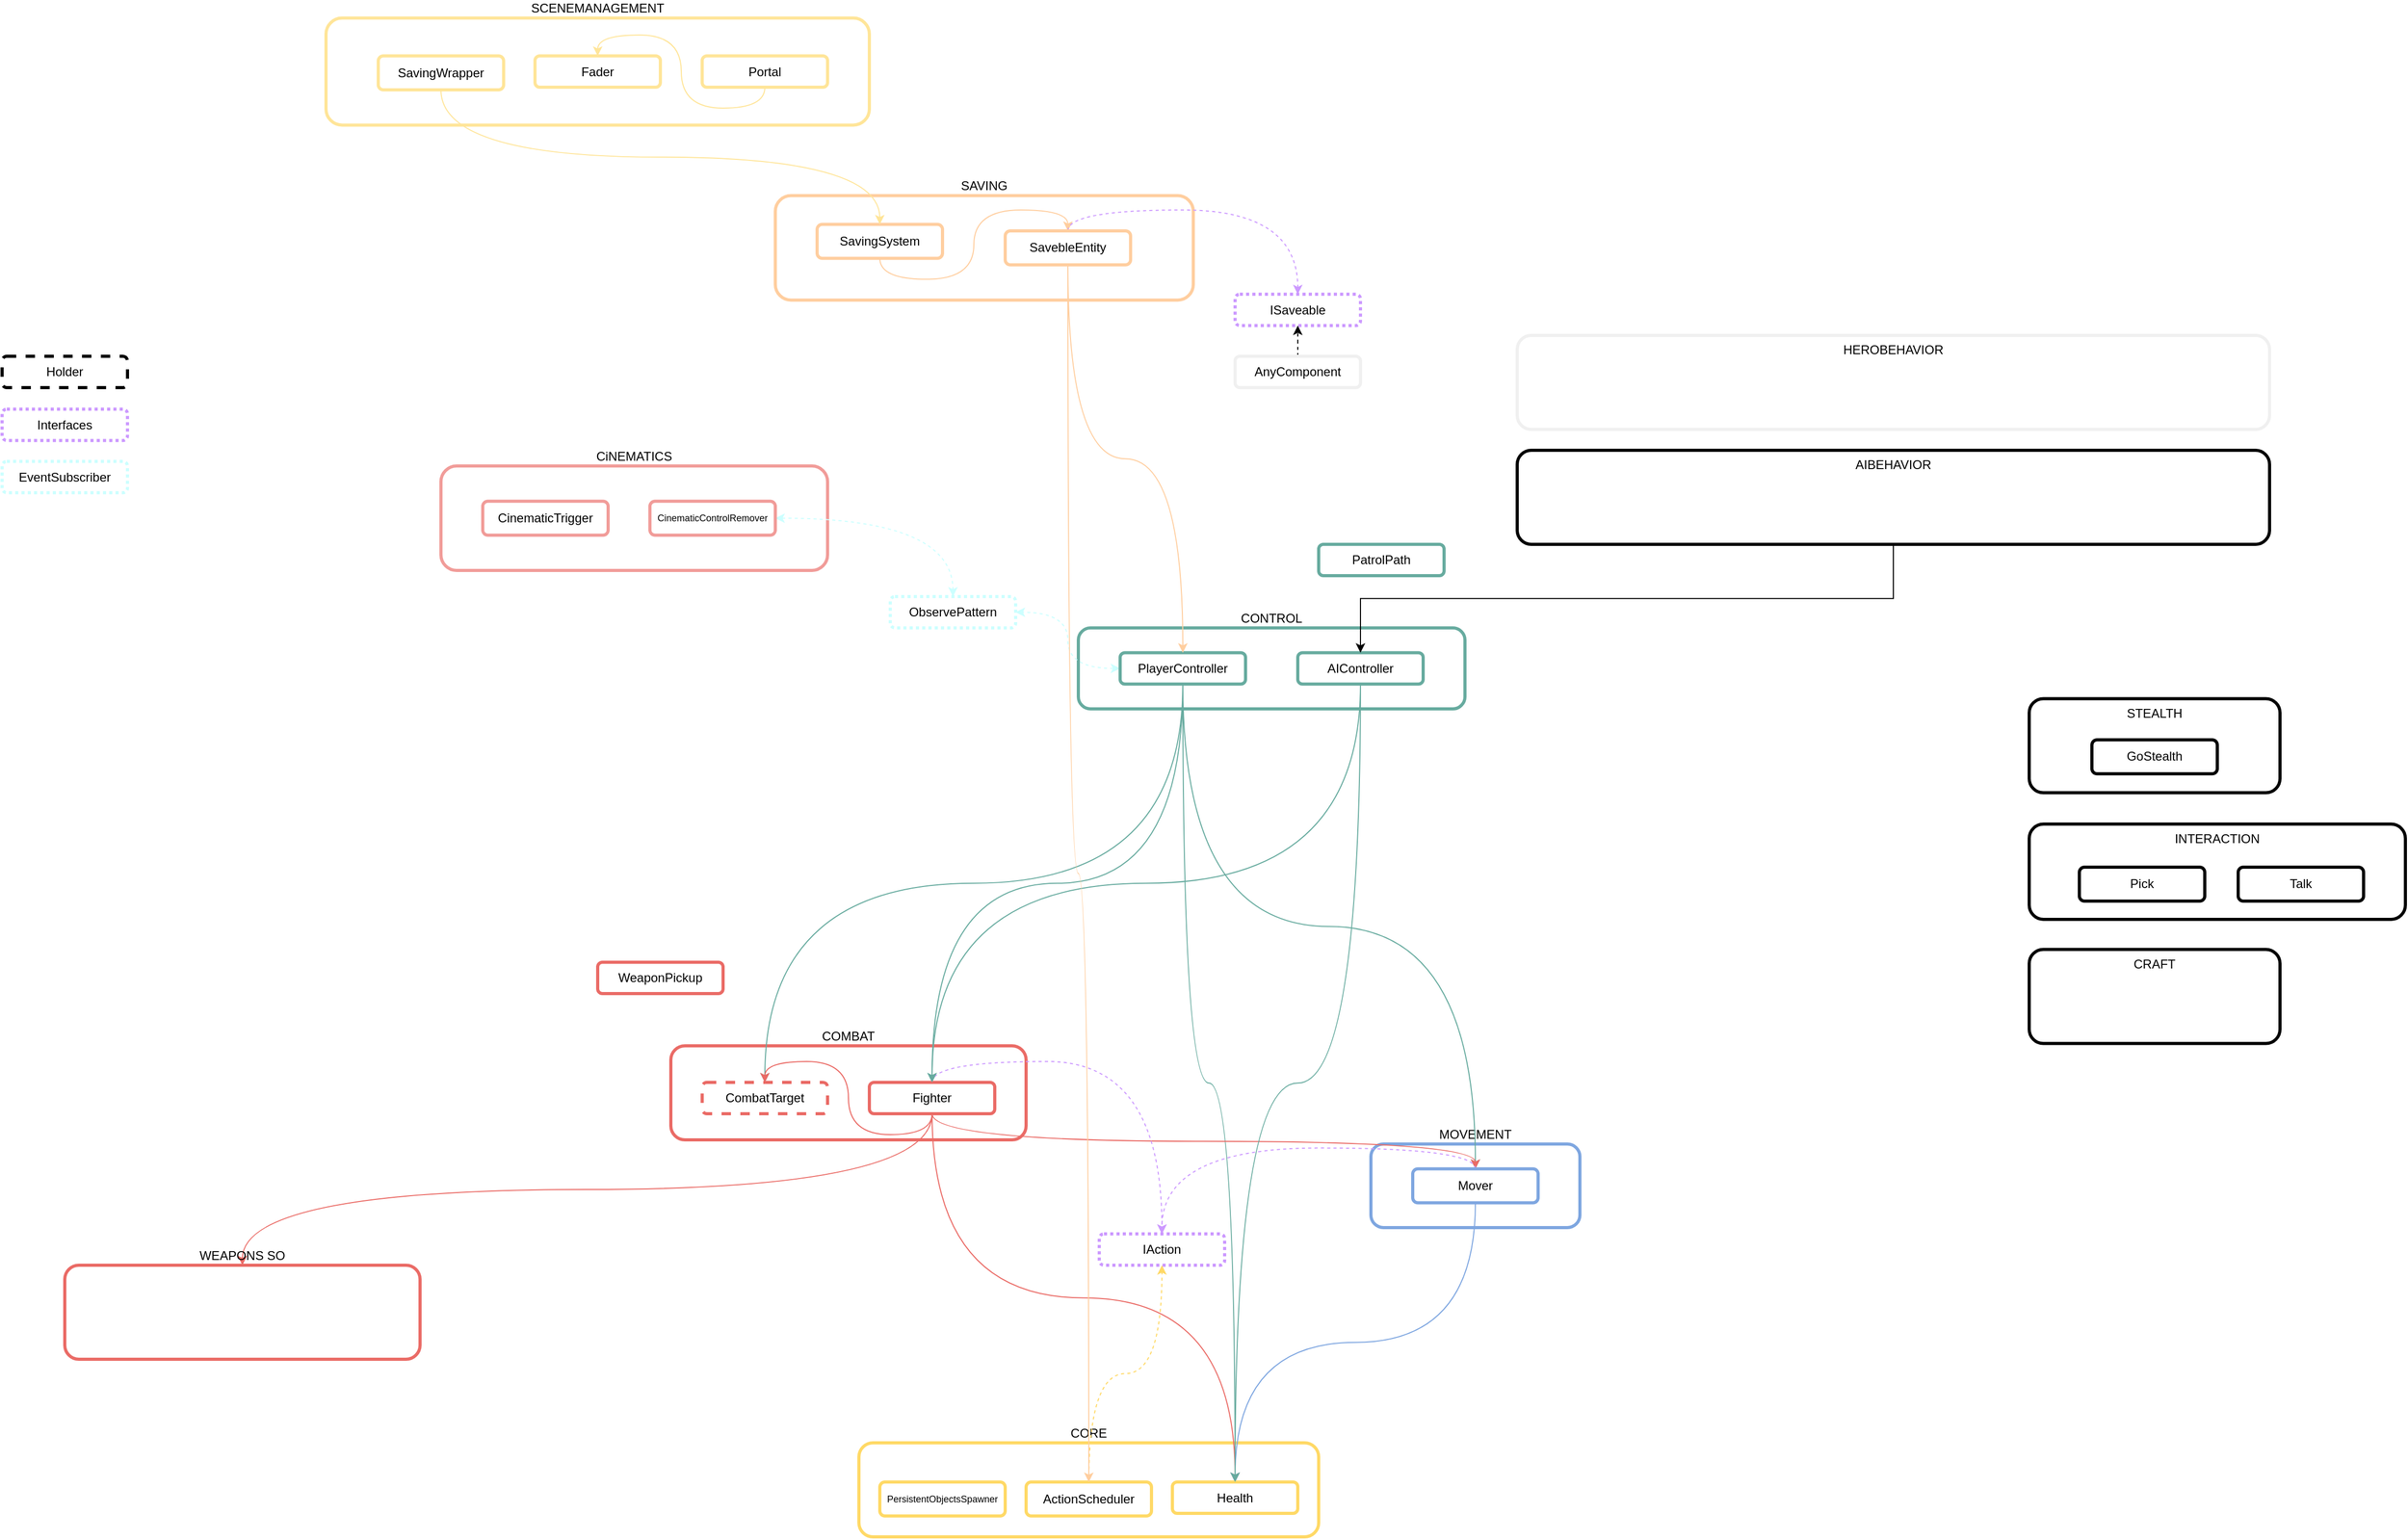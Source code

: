 <mxfile version="13.9.9" type="device"><diagram id="zX314c2a0iVQKS1Djk37" name="Page-1"><mxGraphModel dx="1022" dy="1662" grid="1" gridSize="10" guides="1" tooltips="1" connect="1" arrows="1" fold="1" page="0" pageScale="1" pageWidth="1169" pageHeight="827" math="0" shadow="0"><root><mxCell id="0"/><mxCell id="1" parent="0"/><mxCell id="iRH559UZHxlroSiiS6P8-4" value="CONTROL" style="rounded=1;whiteSpace=wrap;html=1;strokeWidth=3;align=center;labelPosition=center;verticalLabelPosition=top;verticalAlign=bottom;strokeColor=#67AB9F;" parent="1" vertex="1"><mxGeometry x="1730" y="-70" width="370" height="77.5" as="geometry"/></mxCell><mxCell id="iRH559UZHxlroSiiS6P8-5" value="COMBAT" style="rounded=1;whiteSpace=wrap;html=1;strokeWidth=3;align=center;labelPosition=center;verticalLabelPosition=top;verticalAlign=bottom;strokeColor=#EA6B66;" parent="1" vertex="1"><mxGeometry x="1340" y="330" width="340" height="90" as="geometry"/></mxCell><mxCell id="iRH559UZHxlroSiiS6P8-6" value="MOVEMENT" style="rounded=1;whiteSpace=wrap;html=1;strokeWidth=3;align=center;labelPosition=center;verticalLabelPosition=top;verticalAlign=bottom;strokeColor=#7EA6E0;" parent="1" vertex="1"><mxGeometry x="2010" y="424" width="200" height="80" as="geometry"/></mxCell><mxCell id="iRH559UZHxlroSiiS6P8-7" value="CORE" style="rounded=1;whiteSpace=wrap;html=1;strokeWidth=3;align=center;labelPosition=center;verticalLabelPosition=top;verticalAlign=bottom;strokeColor=#FFD966;" parent="1" vertex="1"><mxGeometry x="1520" y="710" width="440" height="90" as="geometry"/></mxCell><mxCell id="iRH559UZHxlroSiiS6P8-12" style="edgeStyle=orthogonalEdgeStyle;curved=1;rounded=0;orthogonalLoop=1;jettySize=auto;html=1;exitX=0.5;exitY=1;exitDx=0;exitDy=0;strokeColor=#67AB9F;" parent="1" source="iRH559UZHxlroSiiS6P8-8" target="iRH559UZHxlroSiiS6P8-9" edge="1"><mxGeometry relative="1" as="geometry"/></mxCell><mxCell id="iRH559UZHxlroSiiS6P8-13" style="edgeStyle=orthogonalEdgeStyle;curved=1;rounded=0;orthogonalLoop=1;jettySize=auto;html=1;exitX=0.5;exitY=1;exitDx=0;exitDy=0;strokeColor=#67AB9F;" parent="1" source="iRH559UZHxlroSiiS6P8-8" target="iRH559UZHxlroSiiS6P8-10" edge="1"><mxGeometry relative="1" as="geometry"/></mxCell><mxCell id="iRH559UZHxlroSiiS6P8-14" style="edgeStyle=orthogonalEdgeStyle;curved=1;rounded=0;orthogonalLoop=1;jettySize=auto;html=1;exitX=0.5;exitY=1;exitDx=0;exitDy=0;strokeColor=#67AB9F;" parent="1" source="iRH559UZHxlroSiiS6P8-8" target="iRH559UZHxlroSiiS6P8-11" edge="1"><mxGeometry relative="1" as="geometry"/></mxCell><mxCell id="kNCLd0JwzTP5LptZBHXd-3" style="edgeStyle=orthogonalEdgeStyle;rounded=0;orthogonalLoop=1;jettySize=auto;html=1;exitX=0.5;exitY=1;exitDx=0;exitDy=0;entryX=0.5;entryY=0;entryDx=0;entryDy=0;curved=1;strokeColor=#67AB9F;" parent="1" source="iRH559UZHxlroSiiS6P8-8" target="iRH559UZHxlroSiiS6P8-15" edge="1"><mxGeometry relative="1" as="geometry"/></mxCell><mxCell id="N1wHUoAwiyRKqID2jfQn-6" style="edgeStyle=orthogonalEdgeStyle;curved=1;rounded=0;orthogonalLoop=1;jettySize=auto;html=1;exitX=0;exitY=0.5;exitDx=0;exitDy=0;entryX=1;entryY=0.5;entryDx=0;entryDy=0;dashed=1;strokeColor=#CCFFFF;startArrow=classic;startFill=1;" parent="1" source="iRH559UZHxlroSiiS6P8-8" target="N1wHUoAwiyRKqID2jfQn-3" edge="1"><mxGeometry relative="1" as="geometry"/></mxCell><mxCell id="iRH559UZHxlroSiiS6P8-8" value="PlayerController" style="rounded=1;whiteSpace=wrap;html=1;strokeWidth=3;strokeColor=#67AB9F;" parent="1" vertex="1"><mxGeometry x="1770" y="-46.25" width="120" height="30" as="geometry"/></mxCell><mxCell id="iRH559UZHxlroSiiS6P8-9" value="CombatTarget" style="rounded=1;whiteSpace=wrap;html=1;strokeWidth=3;dashed=1;strokeColor=#EA6B66;" parent="1" vertex="1"><mxGeometry x="1370" y="365" width="120" height="30" as="geometry"/></mxCell><mxCell id="iRH559UZHxlroSiiS6P8-24" style="edgeStyle=orthogonalEdgeStyle;curved=1;rounded=0;orthogonalLoop=1;jettySize=auto;html=1;exitX=0.5;exitY=1;exitDx=0;exitDy=0;entryX=0.5;entryY=0;entryDx=0;entryDy=0;strokeColor=#EA6B66;" parent="1" source="iRH559UZHxlroSiiS6P8-10" target="iRH559UZHxlroSiiS6P8-9" edge="1"><mxGeometry relative="1" as="geometry"/></mxCell><mxCell id="kNCLd0JwzTP5LptZBHXd-7" style="edgeStyle=orthogonalEdgeStyle;curved=1;rounded=0;orthogonalLoop=1;jettySize=auto;html=1;exitX=0.5;exitY=1;exitDx=0;exitDy=0;strokeColor=#EA6B66;" parent="1" source="iRH559UZHxlroSiiS6P8-10" target="iRH559UZHxlroSiiS6P8-15" edge="1"><mxGeometry relative="1" as="geometry"/></mxCell><mxCell id="kNCLd0JwzTP5LptZBHXd-11" style="edgeStyle=orthogonalEdgeStyle;curved=1;rounded=0;orthogonalLoop=1;jettySize=auto;html=1;exitX=0.5;exitY=1;exitDx=0;exitDy=0;entryX=0.5;entryY=0;entryDx=0;entryDy=0;strokeColor=#EA6B66;fontSize=11;" parent="1" source="iRH559UZHxlroSiiS6P8-10" target="iRH559UZHxlroSiiS6P8-11" edge="1"><mxGeometry relative="1" as="geometry"/></mxCell><mxCell id="ViICGSx4NlkoQtT_HBVr-2" style="edgeStyle=orthogonalEdgeStyle;rounded=0;orthogonalLoop=1;jettySize=auto;html=1;exitX=0.5;exitY=0;exitDx=0;exitDy=0;curved=1;strokeColor=#CC99FF;dashed=1;" parent="1" source="iRH559UZHxlroSiiS6P8-10" target="iRH559UZHxlroSiiS6P8-19" edge="1"><mxGeometry relative="1" as="geometry"/></mxCell><mxCell id="ViICGSx4NlkoQtT_HBVr-11" style="edgeStyle=orthogonalEdgeStyle;curved=1;rounded=0;orthogonalLoop=1;jettySize=auto;html=1;exitX=0.5;exitY=1;exitDx=0;exitDy=0;strokeColor=#EA6B66;" parent="1" source="iRH559UZHxlroSiiS6P8-10" target="ViICGSx4NlkoQtT_HBVr-10" edge="1"><mxGeometry relative="1" as="geometry"/></mxCell><mxCell id="iRH559UZHxlroSiiS6P8-10" value="Fighter" style="rounded=1;whiteSpace=wrap;html=1;strokeWidth=3;strokeColor=#EA6B66;" parent="1" vertex="1"><mxGeometry x="1530" y="365" width="120" height="30" as="geometry"/></mxCell><mxCell id="kNCLd0JwzTP5LptZBHXd-2" style="edgeStyle=orthogonalEdgeStyle;rounded=0;orthogonalLoop=1;jettySize=auto;html=1;exitX=0.5;exitY=1;exitDx=0;exitDy=0;curved=1;strokeColor=#7EA6E0;" parent="1" source="iRH559UZHxlroSiiS6P8-11" target="iRH559UZHxlroSiiS6P8-15" edge="1"><mxGeometry relative="1" as="geometry"/></mxCell><mxCell id="ViICGSx4NlkoQtT_HBVr-1" style="edgeStyle=orthogonalEdgeStyle;rounded=0;orthogonalLoop=1;jettySize=auto;html=1;exitX=0.5;exitY=0;exitDx=0;exitDy=0;curved=1;strokeColor=#CC99FF;dashed=1;" parent="1" source="iRH559UZHxlroSiiS6P8-11" target="iRH559UZHxlroSiiS6P8-19" edge="1"><mxGeometry relative="1" as="geometry"/></mxCell><mxCell id="iRH559UZHxlroSiiS6P8-11" value="Mover" style="rounded=1;whiteSpace=wrap;html=1;strokeWidth=3;strokeColor=#7EA6E0;" parent="1" vertex="1"><mxGeometry x="2050" y="447.75" width="120" height="32.5" as="geometry"/></mxCell><mxCell id="iRH559UZHxlroSiiS6P8-15" value="Health" style="rounded=1;whiteSpace=wrap;html=1;strokeWidth=3;strokeColor=#FFD966;" parent="1" vertex="1"><mxGeometry x="1820" y="747.5" width="120" height="30" as="geometry"/></mxCell><mxCell id="iRH559UZHxlroSiiS6P8-20" style="edgeStyle=orthogonalEdgeStyle;curved=1;rounded=0;orthogonalLoop=1;jettySize=auto;html=1;exitX=0.5;exitY=0;exitDx=0;exitDy=0;entryX=0.5;entryY=1;entryDx=0;entryDy=0;strokeColor=#FFD966;dashed=1;" parent="1" source="iRH559UZHxlroSiiS6P8-18" target="iRH559UZHxlroSiiS6P8-19" edge="1"><mxGeometry relative="1" as="geometry"/></mxCell><mxCell id="iRH559UZHxlroSiiS6P8-18" value="ActionScheduler" style="rounded=1;whiteSpace=wrap;html=1;strokeWidth=3;strokeColor=#FFD966;" parent="1" vertex="1"><mxGeometry x="1680" y="747.5" width="120" height="32.5" as="geometry"/></mxCell><mxCell id="iRH559UZHxlroSiiS6P8-19" value="IAction" style="rounded=1;whiteSpace=wrap;html=1;strokeWidth=3;strokeColor=#CC99FF;dashed=1;dashPattern=1 1;" parent="1" vertex="1"><mxGeometry x="1750" y="510" width="120" height="30" as="geometry"/></mxCell><mxCell id="iRH559UZHxlroSiiS6P8-25" value="STEALTH" style="rounded=1;whiteSpace=wrap;html=1;strokeWidth=3;align=center;labelPosition=center;verticalLabelPosition=middle;verticalAlign=top;" parent="1" vertex="1"><mxGeometry x="2640" y="-2.25" width="240" height="90" as="geometry"/></mxCell><mxCell id="iRH559UZHxlroSiiS6P8-26" value="INTERACTION" style="rounded=1;whiteSpace=wrap;html=1;strokeWidth=3;align=center;labelPosition=center;verticalLabelPosition=middle;verticalAlign=top;" parent="1" vertex="1"><mxGeometry x="2640" y="117.75" width="360" height="91.25" as="geometry"/></mxCell><mxCell id="iRH559UZHxlroSiiS6P8-27" value="Pick" style="rounded=1;whiteSpace=wrap;html=1;strokeWidth=3;" parent="1" vertex="1"><mxGeometry x="2688" y="159" width="120" height="32.5" as="geometry"/></mxCell><mxCell id="iRH559UZHxlroSiiS6P8-28" value="Talk" style="rounded=1;whiteSpace=wrap;html=1;strokeWidth=3;" parent="1" vertex="1"><mxGeometry x="2840" y="159" width="120" height="32.5" as="geometry"/></mxCell><mxCell id="iRH559UZHxlroSiiS6P8-32" value="GoStealth" style="rounded=1;whiteSpace=wrap;html=1;strokeWidth=3;" parent="1" vertex="1"><mxGeometry x="2700" y="37.12" width="120" height="32.5" as="geometry"/></mxCell><mxCell id="kNCLd0JwzTP5LptZBHXd-4" style="edgeStyle=orthogonalEdgeStyle;curved=1;rounded=0;orthogonalLoop=1;jettySize=auto;html=1;exitX=0.5;exitY=1;exitDx=0;exitDy=0;strokeColor=#67AB9F;" parent="1" source="kNCLd0JwzTP5LptZBHXd-1" target="iRH559UZHxlroSiiS6P8-10" edge="1"><mxGeometry relative="1" as="geometry"/></mxCell><mxCell id="kNCLd0JwzTP5LptZBHXd-5" style="edgeStyle=orthogonalEdgeStyle;curved=1;rounded=0;orthogonalLoop=1;jettySize=auto;html=1;exitX=0.5;exitY=1;exitDx=0;exitDy=0;strokeColor=#67AB9F;" parent="1" source="kNCLd0JwzTP5LptZBHXd-1" target="iRH559UZHxlroSiiS6P8-15" edge="1"><mxGeometry relative="1" as="geometry"/></mxCell><mxCell id="kNCLd0JwzTP5LptZBHXd-1" value="AIController" style="rounded=1;whiteSpace=wrap;html=1;strokeWidth=3;strokeColor=#67AB9F;" parent="1" vertex="1"><mxGeometry x="1940" y="-46.25" width="120" height="30" as="geometry"/></mxCell><mxCell id="kNCLd0JwzTP5LptZBHXd-6" value="Holder" style="rounded=1;whiteSpace=wrap;html=1;strokeWidth=3;dashed=1;" parent="1" vertex="1"><mxGeometry x="700" y="-330" width="120" height="30" as="geometry"/></mxCell><mxCell id="kNCLd0JwzTP5LptZBHXd-8" value="CRAFT" style="rounded=1;whiteSpace=wrap;html=1;strokeWidth=3;align=center;labelPosition=center;verticalLabelPosition=middle;verticalAlign=top;" parent="1" vertex="1"><mxGeometry x="2640" y="237.75" width="240" height="90" as="geometry"/></mxCell><mxCell id="kNCLd0JwzTP5LptZBHXd-10" value="Interfaces" style="rounded=1;whiteSpace=wrap;html=1;strokeWidth=3;strokeColor=#CC99FF;dashed=1;dashPattern=1 1;" parent="1" vertex="1"><mxGeometry x="700" y="-279.37" width="120" height="30" as="geometry"/></mxCell><mxCell id="ciauo1n9awB_bm5yY3an-2" style="edgeStyle=orthogonalEdgeStyle;rounded=0;orthogonalLoop=1;jettySize=auto;html=1;exitX=0.5;exitY=1;exitDx=0;exitDy=0;" parent="1" source="ciauo1n9awB_bm5yY3an-1" target="kNCLd0JwzTP5LptZBHXd-1" edge="1"><mxGeometry relative="1" as="geometry"/></mxCell><mxCell id="ciauo1n9awB_bm5yY3an-1" value="AIBEHAVIOR" style="rounded=1;whiteSpace=wrap;html=1;strokeWidth=3;align=center;labelPosition=center;verticalLabelPosition=middle;verticalAlign=top;" parent="1" vertex="1"><mxGeometry x="2150" y="-240" width="720" height="90" as="geometry"/></mxCell><mxCell id="ciauo1n9awB_bm5yY3an-3" value="PatrolPath" style="rounded=1;whiteSpace=wrap;html=1;strokeWidth=3;strokeColor=#67AB9F;" parent="1" vertex="1"><mxGeometry x="1960" y="-150" width="120" height="30" as="geometry"/></mxCell><mxCell id="5K2S2vKHAfXSxy706iJU-1" value="CiNEMATICS" style="rounded=1;whiteSpace=wrap;html=1;strokeWidth=3;align=center;labelPosition=center;verticalLabelPosition=top;verticalAlign=bottom;strokeColor=#F19C99;" parent="1" vertex="1"><mxGeometry x="1120" y="-225" width="370" height="100" as="geometry"/></mxCell><mxCell id="5K2S2vKHAfXSxy706iJU-3" value="CinematicTrigger" style="rounded=1;whiteSpace=wrap;html=1;strokeWidth=3;strokeColor=#F19C99;verticalAlign=middle;" parent="1" vertex="1"><mxGeometry x="1160" y="-191.25" width="120" height="32.5" as="geometry"/></mxCell><mxCell id="5K2S2vKHAfXSxy706iJU-4" value="EventSubscriber" style="rounded=1;whiteSpace=wrap;html=1;strokeWidth=3;dashed=1;dashPattern=1 1;strokeColor=#CCFFFF;" parent="1" vertex="1"><mxGeometry x="700" y="-229.37" width="120" height="30" as="geometry"/></mxCell><mxCell id="N1wHUoAwiyRKqID2jfQn-4" style="edgeStyle=orthogonalEdgeStyle;rounded=0;orthogonalLoop=1;jettySize=auto;html=1;exitX=1;exitY=0.5;exitDx=0;exitDy=0;curved=1;dashed=1;strokeColor=#CCFFFF;startArrow=classic;startFill=1;" parent="1" source="5K2S2vKHAfXSxy706iJU-5" target="N1wHUoAwiyRKqID2jfQn-3" edge="1"><mxGeometry relative="1" as="geometry"/></mxCell><mxCell id="5K2S2vKHAfXSxy706iJU-5" value="CinematicControlRemover" style="rounded=1;whiteSpace=wrap;html=1;strokeWidth=3;strokeColor=#F19C99;verticalAlign=middle;fontSize=9;" parent="1" vertex="1"><mxGeometry x="1320" y="-191.25" width="120" height="32.5" as="geometry"/></mxCell><mxCell id="N1wHUoAwiyRKqID2jfQn-3" value="ObservePattern" style="rounded=1;whiteSpace=wrap;html=1;strokeWidth=3;dashed=1;dashPattern=1 1;strokeColor=#CCFFFF;" parent="1" vertex="1"><mxGeometry x="1550" y="-100" width="120" height="30" as="geometry"/></mxCell><mxCell id="N1wHUoAwiyRKqID2jfQn-7" value="SCENEMANAGEMENT" style="rounded=1;whiteSpace=wrap;html=1;strokeWidth=3;align=center;labelPosition=center;verticalLabelPosition=top;verticalAlign=bottom;strokeColor=#FFE599;" parent="1" vertex="1"><mxGeometry x="1010" y="-653.75" width="520" height="102.5" as="geometry"/></mxCell><mxCell id="N1wHUoAwiyRKqID2jfQn-9" value="Fader" style="rounded=1;whiteSpace=wrap;html=1;strokeWidth=3;strokeColor=#FFE599;" parent="1" vertex="1"><mxGeometry x="1210" y="-617.5" width="120" height="30" as="geometry"/></mxCell><mxCell id="N1wHUoAwiyRKqID2jfQn-12" style="edgeStyle=orthogonalEdgeStyle;curved=1;rounded=0;orthogonalLoop=1;jettySize=auto;html=1;exitX=0.5;exitY=1;exitDx=0;exitDy=0;entryX=0.5;entryY=0;entryDx=0;entryDy=0;startArrow=none;startFill=0;strokeColor=#FFE599;endArrow=classic;endFill=1;" parent="1" source="N1wHUoAwiyRKqID2jfQn-10" target="N1wHUoAwiyRKqID2jfQn-9" edge="1"><mxGeometry relative="1" as="geometry"/></mxCell><mxCell id="N1wHUoAwiyRKqID2jfQn-10" value="Portal" style="rounded=1;whiteSpace=wrap;html=1;strokeWidth=3;strokeColor=#FFE599;" parent="1" vertex="1"><mxGeometry x="1370" y="-617.5" width="120" height="30" as="geometry"/></mxCell><mxCell id="N1wHUoAwiyRKqID2jfQn-13" value="PersistentObjectsSpawner" style="rounded=1;whiteSpace=wrap;html=1;strokeWidth=3;strokeColor=#FFD966;fontSize=9;" parent="1" vertex="1"><mxGeometry x="1540" y="747.5" width="120" height="32.5" as="geometry"/></mxCell><mxCell id="N1wHUoAwiyRKqID2jfQn-14" value="SAVING&lt;br&gt;" style="rounded=1;whiteSpace=wrap;html=1;strokeWidth=3;align=center;labelPosition=center;verticalLabelPosition=top;verticalAlign=bottom;strokeColor=#FFCE9F;" parent="1" vertex="1"><mxGeometry x="1440" y="-483.75" width="400" height="100" as="geometry"/></mxCell><mxCell id="Mkf17UDLlmEJd6N1qRmk-4" style="edgeStyle=orthogonalEdgeStyle;rounded=0;orthogonalLoop=1;jettySize=auto;html=1;exitX=0.5;exitY=1;exitDx=0;exitDy=0;entryX=0.5;entryY=0;entryDx=0;entryDy=0;curved=1;strokeColor=#FFCE9F;" parent="1" source="Mkf17UDLlmEJd6N1qRmk-1" target="Mkf17UDLlmEJd6N1qRmk-3" edge="1"><mxGeometry relative="1" as="geometry"/></mxCell><mxCell id="Mkf17UDLlmEJd6N1qRmk-1" value="SavingSystem" style="rounded=1;whiteSpace=wrap;html=1;strokeWidth=3;verticalAlign=middle;strokeColor=#FFCE9F;" parent="1" vertex="1"><mxGeometry x="1480" y="-456.25" width="120" height="32.5" as="geometry"/></mxCell><mxCell id="ViICGSx4NlkoQtT_HBVr-8" style="edgeStyle=orthogonalEdgeStyle;curved=1;rounded=0;orthogonalLoop=1;jettySize=auto;html=1;exitX=0.5;exitY=1;exitDx=0;exitDy=0;entryX=0.5;entryY=0;entryDx=0;entryDy=0;strokeColor=#FFE599;endFill=1;startFill=0;" parent="1" source="Mkf17UDLlmEJd6N1qRmk-2" target="Mkf17UDLlmEJd6N1qRmk-1" edge="1"><mxGeometry relative="1" as="geometry"/></mxCell><mxCell id="Mkf17UDLlmEJd6N1qRmk-2" value="SavingWrapper" style="rounded=1;whiteSpace=wrap;html=1;strokeWidth=3;verticalAlign=middle;strokeColor=#FFE599;" parent="1" vertex="1"><mxGeometry x="1060" y="-617.5" width="120" height="32.5" as="geometry"/></mxCell><mxCell id="Mkf17UDLlmEJd6N1qRmk-5" style="edgeStyle=orthogonalEdgeStyle;curved=1;rounded=0;orthogonalLoop=1;jettySize=auto;html=1;exitX=0.5;exitY=1;exitDx=0;exitDy=0;strokeColor=#FFCE9F;" parent="1" source="Mkf17UDLlmEJd6N1qRmk-3" target="iRH559UZHxlroSiiS6P8-8" edge="1"><mxGeometry relative="1" as="geometry"/></mxCell><mxCell id="Mkf17UDLlmEJd6N1qRmk-6" style="edgeStyle=orthogonalEdgeStyle;curved=1;rounded=0;orthogonalLoop=1;jettySize=auto;html=1;exitX=0.5;exitY=1;exitDx=0;exitDy=0;strokeColor=#FFCE9F;" parent="1" source="Mkf17UDLlmEJd6N1qRmk-3" target="iRH559UZHxlroSiiS6P8-18" edge="1"><mxGeometry relative="1" as="geometry"/></mxCell><mxCell id="ViICGSx4NlkoQtT_HBVr-4" style="edgeStyle=orthogonalEdgeStyle;curved=1;rounded=0;orthogonalLoop=1;jettySize=auto;html=1;exitX=0.5;exitY=0;exitDx=0;exitDy=0;entryX=0.5;entryY=0;entryDx=0;entryDy=0;dashed=1;strokeColor=#CC99FF;" parent="1" source="Mkf17UDLlmEJd6N1qRmk-3" target="ViICGSx4NlkoQtT_HBVr-3" edge="1"><mxGeometry relative="1" as="geometry"/></mxCell><mxCell id="Mkf17UDLlmEJd6N1qRmk-3" value="SavebleEntity" style="rounded=1;whiteSpace=wrap;html=1;strokeWidth=3;verticalAlign=middle;strokeColor=#FFCE9F;" parent="1" vertex="1"><mxGeometry x="1660" y="-450" width="120" height="32.5" as="geometry"/></mxCell><mxCell id="Mkf17UDLlmEJd6N1qRmk-7" value="HEROBEHAVIOR" style="rounded=1;whiteSpace=wrap;html=1;strokeWidth=3;align=center;labelPosition=center;verticalLabelPosition=middle;verticalAlign=top;strokeColor=#F0F0F0;" parent="1" vertex="1"><mxGeometry x="2150" y="-350" width="720" height="90" as="geometry"/></mxCell><mxCell id="ViICGSx4NlkoQtT_HBVr-3" value="ISaveable" style="rounded=1;whiteSpace=wrap;html=1;strokeWidth=3;dashed=1;dashPattern=1 1;strokeColor=#CC99FF;" parent="1" vertex="1"><mxGeometry x="1880" y="-389.37" width="120" height="30" as="geometry"/></mxCell><mxCell id="ViICGSx4NlkoQtT_HBVr-6" style="edgeStyle=orthogonalEdgeStyle;curved=1;rounded=0;orthogonalLoop=1;jettySize=auto;html=1;exitX=0.5;exitY=0;exitDx=0;exitDy=0;dashed=1;" parent="1" source="ViICGSx4NlkoQtT_HBVr-5" target="ViICGSx4NlkoQtT_HBVr-3" edge="1"><mxGeometry relative="1" as="geometry"/></mxCell><mxCell id="ViICGSx4NlkoQtT_HBVr-5" value="AnyComponent" style="rounded=1;whiteSpace=wrap;html=1;strokeWidth=3;strokeColor=#F0F0F0;" parent="1" vertex="1"><mxGeometry x="1880" y="-330" width="120" height="30" as="geometry"/></mxCell><mxCell id="ViICGSx4NlkoQtT_HBVr-10" value="WEAPONS SO" style="rounded=1;whiteSpace=wrap;html=1;strokeWidth=3;align=center;labelPosition=center;verticalLabelPosition=top;verticalAlign=bottom;strokeColor=#EA6B66;" parent="1" vertex="1"><mxGeometry x="760" y="540" width="340" height="90" as="geometry"/></mxCell><mxCell id="oPLiyMP14bYIOw7efiJT-1" value="WeaponPickup" style="rounded=1;whiteSpace=wrap;html=1;strokeWidth=3;strokeColor=#EA6B66;" vertex="1" parent="1"><mxGeometry x="1270" y="250" width="120" height="30" as="geometry"/></mxCell></root></mxGraphModel></diagram></mxfile>